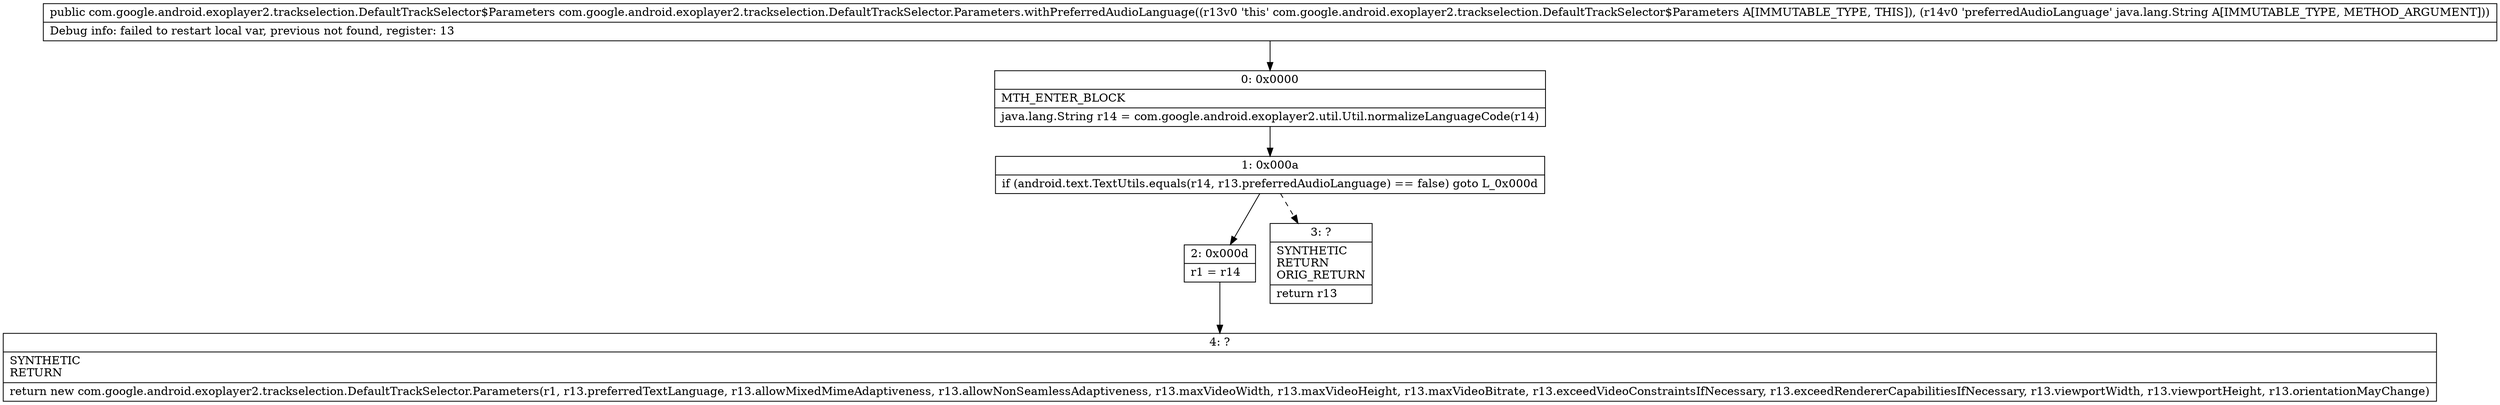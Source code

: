 digraph "CFG forcom.google.android.exoplayer2.trackselection.DefaultTrackSelector.Parameters.withPreferredAudioLanguage(Ljava\/lang\/String;)Lcom\/google\/android\/exoplayer2\/trackselection\/DefaultTrackSelector$Parameters;" {
Node_0 [shape=record,label="{0\:\ 0x0000|MTH_ENTER_BLOCK\l|java.lang.String r14 = com.google.android.exoplayer2.util.Util.normalizeLanguageCode(r14)\l}"];
Node_1 [shape=record,label="{1\:\ 0x000a|if (android.text.TextUtils.equals(r14, r13.preferredAudioLanguage) == false) goto L_0x000d\l}"];
Node_2 [shape=record,label="{2\:\ 0x000d|r1 = r14\l}"];
Node_3 [shape=record,label="{3\:\ ?|SYNTHETIC\lRETURN\lORIG_RETURN\l|return r13\l}"];
Node_4 [shape=record,label="{4\:\ ?|SYNTHETIC\lRETURN\l|return new com.google.android.exoplayer2.trackselection.DefaultTrackSelector.Parameters(r1, r13.preferredTextLanguage, r13.allowMixedMimeAdaptiveness, r13.allowNonSeamlessAdaptiveness, r13.maxVideoWidth, r13.maxVideoHeight, r13.maxVideoBitrate, r13.exceedVideoConstraintsIfNecessary, r13.exceedRendererCapabilitiesIfNecessary, r13.viewportWidth, r13.viewportHeight, r13.orientationMayChange)\l}"];
MethodNode[shape=record,label="{public com.google.android.exoplayer2.trackselection.DefaultTrackSelector$Parameters com.google.android.exoplayer2.trackselection.DefaultTrackSelector.Parameters.withPreferredAudioLanguage((r13v0 'this' com.google.android.exoplayer2.trackselection.DefaultTrackSelector$Parameters A[IMMUTABLE_TYPE, THIS]), (r14v0 'preferredAudioLanguage' java.lang.String A[IMMUTABLE_TYPE, METHOD_ARGUMENT]))  | Debug info: failed to restart local var, previous not found, register: 13\l}"];
MethodNode -> Node_0;
Node_0 -> Node_1;
Node_1 -> Node_2;
Node_1 -> Node_3[style=dashed];
Node_2 -> Node_4;
}

